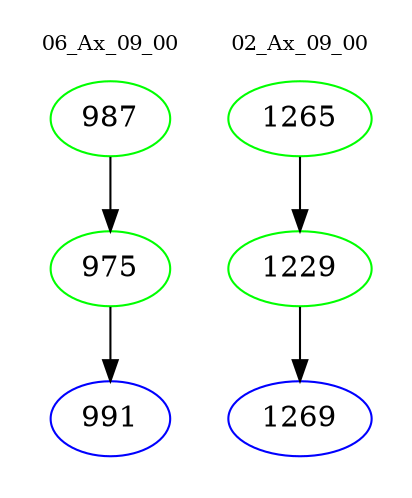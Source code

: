 digraph{
subgraph cluster_0 {
color = white
label = "06_Ax_09_00";
fontsize=10;
T0_987 [label="987", color="green"]
T0_987 -> T0_975 [color="black"]
T0_975 [label="975", color="green"]
T0_975 -> T0_991 [color="black"]
T0_991 [label="991", color="blue"]
}
subgraph cluster_1 {
color = white
label = "02_Ax_09_00";
fontsize=10;
T1_1265 [label="1265", color="green"]
T1_1265 -> T1_1229 [color="black"]
T1_1229 [label="1229", color="green"]
T1_1229 -> T1_1269 [color="black"]
T1_1269 [label="1269", color="blue"]
}
}

